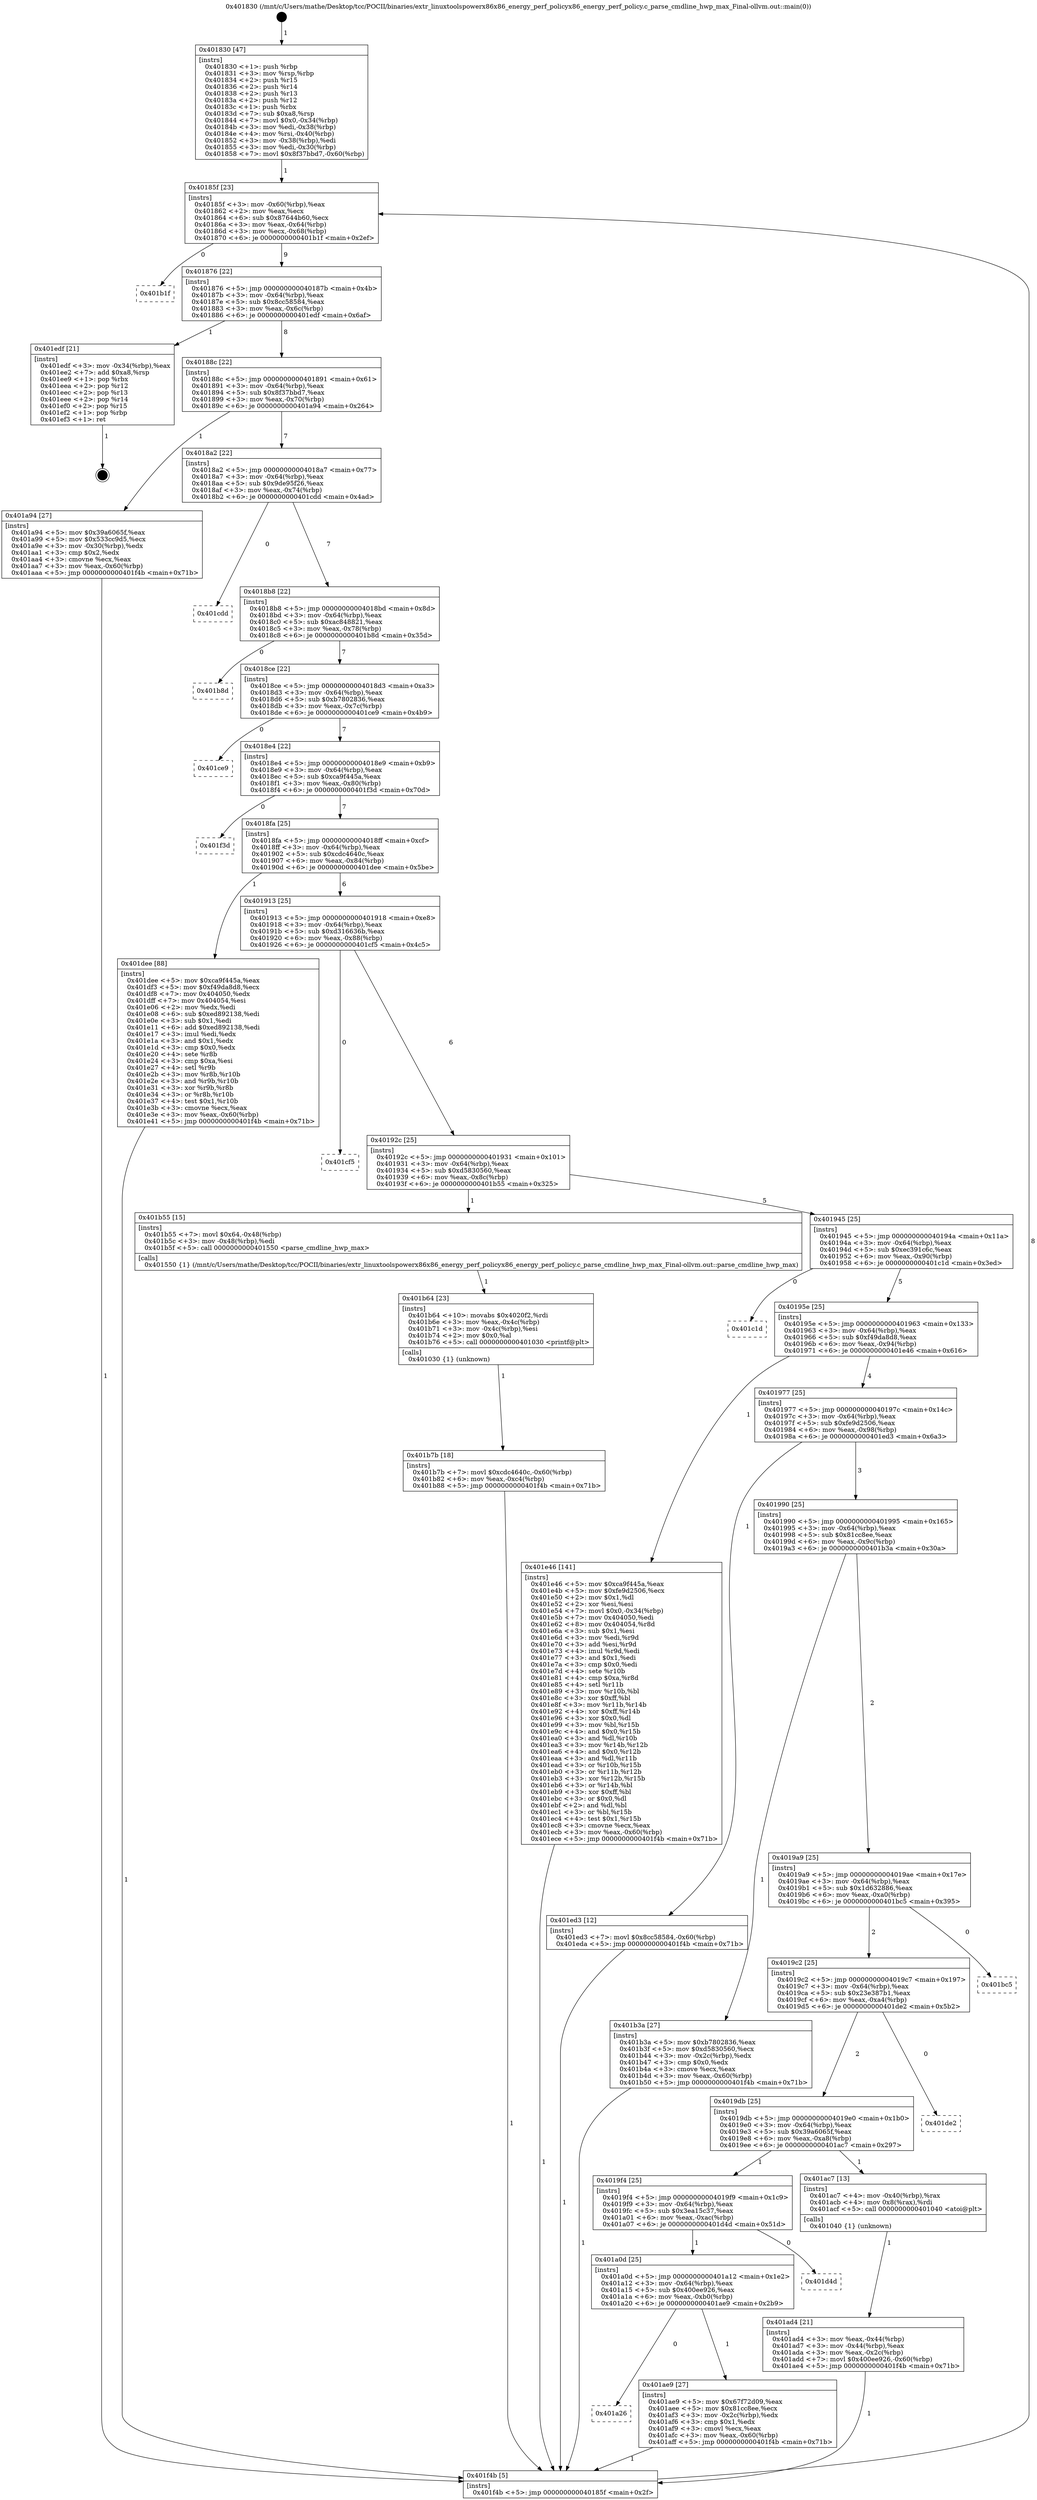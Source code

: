 digraph "0x401830" {
  label = "0x401830 (/mnt/c/Users/mathe/Desktop/tcc/POCII/binaries/extr_linuxtoolspowerx86x86_energy_perf_policyx86_energy_perf_policy.c_parse_cmdline_hwp_max_Final-ollvm.out::main(0))"
  labelloc = "t"
  node[shape=record]

  Entry [label="",width=0.3,height=0.3,shape=circle,fillcolor=black,style=filled]
  "0x40185f" [label="{
     0x40185f [23]\l
     | [instrs]\l
     &nbsp;&nbsp;0x40185f \<+3\>: mov -0x60(%rbp),%eax\l
     &nbsp;&nbsp;0x401862 \<+2\>: mov %eax,%ecx\l
     &nbsp;&nbsp;0x401864 \<+6\>: sub $0x87644b60,%ecx\l
     &nbsp;&nbsp;0x40186a \<+3\>: mov %eax,-0x64(%rbp)\l
     &nbsp;&nbsp;0x40186d \<+3\>: mov %ecx,-0x68(%rbp)\l
     &nbsp;&nbsp;0x401870 \<+6\>: je 0000000000401b1f \<main+0x2ef\>\l
  }"]
  "0x401b1f" [label="{
     0x401b1f\l
  }", style=dashed]
  "0x401876" [label="{
     0x401876 [22]\l
     | [instrs]\l
     &nbsp;&nbsp;0x401876 \<+5\>: jmp 000000000040187b \<main+0x4b\>\l
     &nbsp;&nbsp;0x40187b \<+3\>: mov -0x64(%rbp),%eax\l
     &nbsp;&nbsp;0x40187e \<+5\>: sub $0x8cc58584,%eax\l
     &nbsp;&nbsp;0x401883 \<+3\>: mov %eax,-0x6c(%rbp)\l
     &nbsp;&nbsp;0x401886 \<+6\>: je 0000000000401edf \<main+0x6af\>\l
  }"]
  Exit [label="",width=0.3,height=0.3,shape=circle,fillcolor=black,style=filled,peripheries=2]
  "0x401edf" [label="{
     0x401edf [21]\l
     | [instrs]\l
     &nbsp;&nbsp;0x401edf \<+3\>: mov -0x34(%rbp),%eax\l
     &nbsp;&nbsp;0x401ee2 \<+7\>: add $0xa8,%rsp\l
     &nbsp;&nbsp;0x401ee9 \<+1\>: pop %rbx\l
     &nbsp;&nbsp;0x401eea \<+2\>: pop %r12\l
     &nbsp;&nbsp;0x401eec \<+2\>: pop %r13\l
     &nbsp;&nbsp;0x401eee \<+2\>: pop %r14\l
     &nbsp;&nbsp;0x401ef0 \<+2\>: pop %r15\l
     &nbsp;&nbsp;0x401ef2 \<+1\>: pop %rbp\l
     &nbsp;&nbsp;0x401ef3 \<+1\>: ret\l
  }"]
  "0x40188c" [label="{
     0x40188c [22]\l
     | [instrs]\l
     &nbsp;&nbsp;0x40188c \<+5\>: jmp 0000000000401891 \<main+0x61\>\l
     &nbsp;&nbsp;0x401891 \<+3\>: mov -0x64(%rbp),%eax\l
     &nbsp;&nbsp;0x401894 \<+5\>: sub $0x8f37bbd7,%eax\l
     &nbsp;&nbsp;0x401899 \<+3\>: mov %eax,-0x70(%rbp)\l
     &nbsp;&nbsp;0x40189c \<+6\>: je 0000000000401a94 \<main+0x264\>\l
  }"]
  "0x401b7b" [label="{
     0x401b7b [18]\l
     | [instrs]\l
     &nbsp;&nbsp;0x401b7b \<+7\>: movl $0xcdc4640c,-0x60(%rbp)\l
     &nbsp;&nbsp;0x401b82 \<+6\>: mov %eax,-0xc4(%rbp)\l
     &nbsp;&nbsp;0x401b88 \<+5\>: jmp 0000000000401f4b \<main+0x71b\>\l
  }"]
  "0x401a94" [label="{
     0x401a94 [27]\l
     | [instrs]\l
     &nbsp;&nbsp;0x401a94 \<+5\>: mov $0x39a6065f,%eax\l
     &nbsp;&nbsp;0x401a99 \<+5\>: mov $0x533cc9d5,%ecx\l
     &nbsp;&nbsp;0x401a9e \<+3\>: mov -0x30(%rbp),%edx\l
     &nbsp;&nbsp;0x401aa1 \<+3\>: cmp $0x2,%edx\l
     &nbsp;&nbsp;0x401aa4 \<+3\>: cmovne %ecx,%eax\l
     &nbsp;&nbsp;0x401aa7 \<+3\>: mov %eax,-0x60(%rbp)\l
     &nbsp;&nbsp;0x401aaa \<+5\>: jmp 0000000000401f4b \<main+0x71b\>\l
  }"]
  "0x4018a2" [label="{
     0x4018a2 [22]\l
     | [instrs]\l
     &nbsp;&nbsp;0x4018a2 \<+5\>: jmp 00000000004018a7 \<main+0x77\>\l
     &nbsp;&nbsp;0x4018a7 \<+3\>: mov -0x64(%rbp),%eax\l
     &nbsp;&nbsp;0x4018aa \<+5\>: sub $0x9de95f26,%eax\l
     &nbsp;&nbsp;0x4018af \<+3\>: mov %eax,-0x74(%rbp)\l
     &nbsp;&nbsp;0x4018b2 \<+6\>: je 0000000000401cdd \<main+0x4ad\>\l
  }"]
  "0x401f4b" [label="{
     0x401f4b [5]\l
     | [instrs]\l
     &nbsp;&nbsp;0x401f4b \<+5\>: jmp 000000000040185f \<main+0x2f\>\l
  }"]
  "0x401830" [label="{
     0x401830 [47]\l
     | [instrs]\l
     &nbsp;&nbsp;0x401830 \<+1\>: push %rbp\l
     &nbsp;&nbsp;0x401831 \<+3\>: mov %rsp,%rbp\l
     &nbsp;&nbsp;0x401834 \<+2\>: push %r15\l
     &nbsp;&nbsp;0x401836 \<+2\>: push %r14\l
     &nbsp;&nbsp;0x401838 \<+2\>: push %r13\l
     &nbsp;&nbsp;0x40183a \<+2\>: push %r12\l
     &nbsp;&nbsp;0x40183c \<+1\>: push %rbx\l
     &nbsp;&nbsp;0x40183d \<+7\>: sub $0xa8,%rsp\l
     &nbsp;&nbsp;0x401844 \<+7\>: movl $0x0,-0x34(%rbp)\l
     &nbsp;&nbsp;0x40184b \<+3\>: mov %edi,-0x38(%rbp)\l
     &nbsp;&nbsp;0x40184e \<+4\>: mov %rsi,-0x40(%rbp)\l
     &nbsp;&nbsp;0x401852 \<+3\>: mov -0x38(%rbp),%edi\l
     &nbsp;&nbsp;0x401855 \<+3\>: mov %edi,-0x30(%rbp)\l
     &nbsp;&nbsp;0x401858 \<+7\>: movl $0x8f37bbd7,-0x60(%rbp)\l
  }"]
  "0x401b64" [label="{
     0x401b64 [23]\l
     | [instrs]\l
     &nbsp;&nbsp;0x401b64 \<+10\>: movabs $0x4020f2,%rdi\l
     &nbsp;&nbsp;0x401b6e \<+3\>: mov %eax,-0x4c(%rbp)\l
     &nbsp;&nbsp;0x401b71 \<+3\>: mov -0x4c(%rbp),%esi\l
     &nbsp;&nbsp;0x401b74 \<+2\>: mov $0x0,%al\l
     &nbsp;&nbsp;0x401b76 \<+5\>: call 0000000000401030 \<printf@plt\>\l
     | [calls]\l
     &nbsp;&nbsp;0x401030 \{1\} (unknown)\l
  }"]
  "0x401cdd" [label="{
     0x401cdd\l
  }", style=dashed]
  "0x4018b8" [label="{
     0x4018b8 [22]\l
     | [instrs]\l
     &nbsp;&nbsp;0x4018b8 \<+5\>: jmp 00000000004018bd \<main+0x8d\>\l
     &nbsp;&nbsp;0x4018bd \<+3\>: mov -0x64(%rbp),%eax\l
     &nbsp;&nbsp;0x4018c0 \<+5\>: sub $0xac848821,%eax\l
     &nbsp;&nbsp;0x4018c5 \<+3\>: mov %eax,-0x78(%rbp)\l
     &nbsp;&nbsp;0x4018c8 \<+6\>: je 0000000000401b8d \<main+0x35d\>\l
  }"]
  "0x401a26" [label="{
     0x401a26\l
  }", style=dashed]
  "0x401b8d" [label="{
     0x401b8d\l
  }", style=dashed]
  "0x4018ce" [label="{
     0x4018ce [22]\l
     | [instrs]\l
     &nbsp;&nbsp;0x4018ce \<+5\>: jmp 00000000004018d3 \<main+0xa3\>\l
     &nbsp;&nbsp;0x4018d3 \<+3\>: mov -0x64(%rbp),%eax\l
     &nbsp;&nbsp;0x4018d6 \<+5\>: sub $0xb7802836,%eax\l
     &nbsp;&nbsp;0x4018db \<+3\>: mov %eax,-0x7c(%rbp)\l
     &nbsp;&nbsp;0x4018de \<+6\>: je 0000000000401ce9 \<main+0x4b9\>\l
  }"]
  "0x401ae9" [label="{
     0x401ae9 [27]\l
     | [instrs]\l
     &nbsp;&nbsp;0x401ae9 \<+5\>: mov $0x67f72d09,%eax\l
     &nbsp;&nbsp;0x401aee \<+5\>: mov $0x81cc8ee,%ecx\l
     &nbsp;&nbsp;0x401af3 \<+3\>: mov -0x2c(%rbp),%edx\l
     &nbsp;&nbsp;0x401af6 \<+3\>: cmp $0x1,%edx\l
     &nbsp;&nbsp;0x401af9 \<+3\>: cmovl %ecx,%eax\l
     &nbsp;&nbsp;0x401afc \<+3\>: mov %eax,-0x60(%rbp)\l
     &nbsp;&nbsp;0x401aff \<+5\>: jmp 0000000000401f4b \<main+0x71b\>\l
  }"]
  "0x401ce9" [label="{
     0x401ce9\l
  }", style=dashed]
  "0x4018e4" [label="{
     0x4018e4 [22]\l
     | [instrs]\l
     &nbsp;&nbsp;0x4018e4 \<+5\>: jmp 00000000004018e9 \<main+0xb9\>\l
     &nbsp;&nbsp;0x4018e9 \<+3\>: mov -0x64(%rbp),%eax\l
     &nbsp;&nbsp;0x4018ec \<+5\>: sub $0xca9f445a,%eax\l
     &nbsp;&nbsp;0x4018f1 \<+3\>: mov %eax,-0x80(%rbp)\l
     &nbsp;&nbsp;0x4018f4 \<+6\>: je 0000000000401f3d \<main+0x70d\>\l
  }"]
  "0x401a0d" [label="{
     0x401a0d [25]\l
     | [instrs]\l
     &nbsp;&nbsp;0x401a0d \<+5\>: jmp 0000000000401a12 \<main+0x1e2\>\l
     &nbsp;&nbsp;0x401a12 \<+3\>: mov -0x64(%rbp),%eax\l
     &nbsp;&nbsp;0x401a15 \<+5\>: sub $0x400ee926,%eax\l
     &nbsp;&nbsp;0x401a1a \<+6\>: mov %eax,-0xb0(%rbp)\l
     &nbsp;&nbsp;0x401a20 \<+6\>: je 0000000000401ae9 \<main+0x2b9\>\l
  }"]
  "0x401f3d" [label="{
     0x401f3d\l
  }", style=dashed]
  "0x4018fa" [label="{
     0x4018fa [25]\l
     | [instrs]\l
     &nbsp;&nbsp;0x4018fa \<+5\>: jmp 00000000004018ff \<main+0xcf\>\l
     &nbsp;&nbsp;0x4018ff \<+3\>: mov -0x64(%rbp),%eax\l
     &nbsp;&nbsp;0x401902 \<+5\>: sub $0xcdc4640c,%eax\l
     &nbsp;&nbsp;0x401907 \<+6\>: mov %eax,-0x84(%rbp)\l
     &nbsp;&nbsp;0x40190d \<+6\>: je 0000000000401dee \<main+0x5be\>\l
  }"]
  "0x401d4d" [label="{
     0x401d4d\l
  }", style=dashed]
  "0x401dee" [label="{
     0x401dee [88]\l
     | [instrs]\l
     &nbsp;&nbsp;0x401dee \<+5\>: mov $0xca9f445a,%eax\l
     &nbsp;&nbsp;0x401df3 \<+5\>: mov $0xf49da8d8,%ecx\l
     &nbsp;&nbsp;0x401df8 \<+7\>: mov 0x404050,%edx\l
     &nbsp;&nbsp;0x401dff \<+7\>: mov 0x404054,%esi\l
     &nbsp;&nbsp;0x401e06 \<+2\>: mov %edx,%edi\l
     &nbsp;&nbsp;0x401e08 \<+6\>: sub $0xed892138,%edi\l
     &nbsp;&nbsp;0x401e0e \<+3\>: sub $0x1,%edi\l
     &nbsp;&nbsp;0x401e11 \<+6\>: add $0xed892138,%edi\l
     &nbsp;&nbsp;0x401e17 \<+3\>: imul %edi,%edx\l
     &nbsp;&nbsp;0x401e1a \<+3\>: and $0x1,%edx\l
     &nbsp;&nbsp;0x401e1d \<+3\>: cmp $0x0,%edx\l
     &nbsp;&nbsp;0x401e20 \<+4\>: sete %r8b\l
     &nbsp;&nbsp;0x401e24 \<+3\>: cmp $0xa,%esi\l
     &nbsp;&nbsp;0x401e27 \<+4\>: setl %r9b\l
     &nbsp;&nbsp;0x401e2b \<+3\>: mov %r8b,%r10b\l
     &nbsp;&nbsp;0x401e2e \<+3\>: and %r9b,%r10b\l
     &nbsp;&nbsp;0x401e31 \<+3\>: xor %r9b,%r8b\l
     &nbsp;&nbsp;0x401e34 \<+3\>: or %r8b,%r10b\l
     &nbsp;&nbsp;0x401e37 \<+4\>: test $0x1,%r10b\l
     &nbsp;&nbsp;0x401e3b \<+3\>: cmovne %ecx,%eax\l
     &nbsp;&nbsp;0x401e3e \<+3\>: mov %eax,-0x60(%rbp)\l
     &nbsp;&nbsp;0x401e41 \<+5\>: jmp 0000000000401f4b \<main+0x71b\>\l
  }"]
  "0x401913" [label="{
     0x401913 [25]\l
     | [instrs]\l
     &nbsp;&nbsp;0x401913 \<+5\>: jmp 0000000000401918 \<main+0xe8\>\l
     &nbsp;&nbsp;0x401918 \<+3\>: mov -0x64(%rbp),%eax\l
     &nbsp;&nbsp;0x40191b \<+5\>: sub $0xd316636b,%eax\l
     &nbsp;&nbsp;0x401920 \<+6\>: mov %eax,-0x88(%rbp)\l
     &nbsp;&nbsp;0x401926 \<+6\>: je 0000000000401cf5 \<main+0x4c5\>\l
  }"]
  "0x401ad4" [label="{
     0x401ad4 [21]\l
     | [instrs]\l
     &nbsp;&nbsp;0x401ad4 \<+3\>: mov %eax,-0x44(%rbp)\l
     &nbsp;&nbsp;0x401ad7 \<+3\>: mov -0x44(%rbp),%eax\l
     &nbsp;&nbsp;0x401ada \<+3\>: mov %eax,-0x2c(%rbp)\l
     &nbsp;&nbsp;0x401add \<+7\>: movl $0x400ee926,-0x60(%rbp)\l
     &nbsp;&nbsp;0x401ae4 \<+5\>: jmp 0000000000401f4b \<main+0x71b\>\l
  }"]
  "0x401cf5" [label="{
     0x401cf5\l
  }", style=dashed]
  "0x40192c" [label="{
     0x40192c [25]\l
     | [instrs]\l
     &nbsp;&nbsp;0x40192c \<+5\>: jmp 0000000000401931 \<main+0x101\>\l
     &nbsp;&nbsp;0x401931 \<+3\>: mov -0x64(%rbp),%eax\l
     &nbsp;&nbsp;0x401934 \<+5\>: sub $0xd5830560,%eax\l
     &nbsp;&nbsp;0x401939 \<+6\>: mov %eax,-0x8c(%rbp)\l
     &nbsp;&nbsp;0x40193f \<+6\>: je 0000000000401b55 \<main+0x325\>\l
  }"]
  "0x4019f4" [label="{
     0x4019f4 [25]\l
     | [instrs]\l
     &nbsp;&nbsp;0x4019f4 \<+5\>: jmp 00000000004019f9 \<main+0x1c9\>\l
     &nbsp;&nbsp;0x4019f9 \<+3\>: mov -0x64(%rbp),%eax\l
     &nbsp;&nbsp;0x4019fc \<+5\>: sub $0x3ea15c37,%eax\l
     &nbsp;&nbsp;0x401a01 \<+6\>: mov %eax,-0xac(%rbp)\l
     &nbsp;&nbsp;0x401a07 \<+6\>: je 0000000000401d4d \<main+0x51d\>\l
  }"]
  "0x401b55" [label="{
     0x401b55 [15]\l
     | [instrs]\l
     &nbsp;&nbsp;0x401b55 \<+7\>: movl $0x64,-0x48(%rbp)\l
     &nbsp;&nbsp;0x401b5c \<+3\>: mov -0x48(%rbp),%edi\l
     &nbsp;&nbsp;0x401b5f \<+5\>: call 0000000000401550 \<parse_cmdline_hwp_max\>\l
     | [calls]\l
     &nbsp;&nbsp;0x401550 \{1\} (/mnt/c/Users/mathe/Desktop/tcc/POCII/binaries/extr_linuxtoolspowerx86x86_energy_perf_policyx86_energy_perf_policy.c_parse_cmdline_hwp_max_Final-ollvm.out::parse_cmdline_hwp_max)\l
  }"]
  "0x401945" [label="{
     0x401945 [25]\l
     | [instrs]\l
     &nbsp;&nbsp;0x401945 \<+5\>: jmp 000000000040194a \<main+0x11a\>\l
     &nbsp;&nbsp;0x40194a \<+3\>: mov -0x64(%rbp),%eax\l
     &nbsp;&nbsp;0x40194d \<+5\>: sub $0xec391c6c,%eax\l
     &nbsp;&nbsp;0x401952 \<+6\>: mov %eax,-0x90(%rbp)\l
     &nbsp;&nbsp;0x401958 \<+6\>: je 0000000000401c1d \<main+0x3ed\>\l
  }"]
  "0x401ac7" [label="{
     0x401ac7 [13]\l
     | [instrs]\l
     &nbsp;&nbsp;0x401ac7 \<+4\>: mov -0x40(%rbp),%rax\l
     &nbsp;&nbsp;0x401acb \<+4\>: mov 0x8(%rax),%rdi\l
     &nbsp;&nbsp;0x401acf \<+5\>: call 0000000000401040 \<atoi@plt\>\l
     | [calls]\l
     &nbsp;&nbsp;0x401040 \{1\} (unknown)\l
  }"]
  "0x401c1d" [label="{
     0x401c1d\l
  }", style=dashed]
  "0x40195e" [label="{
     0x40195e [25]\l
     | [instrs]\l
     &nbsp;&nbsp;0x40195e \<+5\>: jmp 0000000000401963 \<main+0x133\>\l
     &nbsp;&nbsp;0x401963 \<+3\>: mov -0x64(%rbp),%eax\l
     &nbsp;&nbsp;0x401966 \<+5\>: sub $0xf49da8d8,%eax\l
     &nbsp;&nbsp;0x40196b \<+6\>: mov %eax,-0x94(%rbp)\l
     &nbsp;&nbsp;0x401971 \<+6\>: je 0000000000401e46 \<main+0x616\>\l
  }"]
  "0x4019db" [label="{
     0x4019db [25]\l
     | [instrs]\l
     &nbsp;&nbsp;0x4019db \<+5\>: jmp 00000000004019e0 \<main+0x1b0\>\l
     &nbsp;&nbsp;0x4019e0 \<+3\>: mov -0x64(%rbp),%eax\l
     &nbsp;&nbsp;0x4019e3 \<+5\>: sub $0x39a6065f,%eax\l
     &nbsp;&nbsp;0x4019e8 \<+6\>: mov %eax,-0xa8(%rbp)\l
     &nbsp;&nbsp;0x4019ee \<+6\>: je 0000000000401ac7 \<main+0x297\>\l
  }"]
  "0x401e46" [label="{
     0x401e46 [141]\l
     | [instrs]\l
     &nbsp;&nbsp;0x401e46 \<+5\>: mov $0xca9f445a,%eax\l
     &nbsp;&nbsp;0x401e4b \<+5\>: mov $0xfe9d2506,%ecx\l
     &nbsp;&nbsp;0x401e50 \<+2\>: mov $0x1,%dl\l
     &nbsp;&nbsp;0x401e52 \<+2\>: xor %esi,%esi\l
     &nbsp;&nbsp;0x401e54 \<+7\>: movl $0x0,-0x34(%rbp)\l
     &nbsp;&nbsp;0x401e5b \<+7\>: mov 0x404050,%edi\l
     &nbsp;&nbsp;0x401e62 \<+8\>: mov 0x404054,%r8d\l
     &nbsp;&nbsp;0x401e6a \<+3\>: sub $0x1,%esi\l
     &nbsp;&nbsp;0x401e6d \<+3\>: mov %edi,%r9d\l
     &nbsp;&nbsp;0x401e70 \<+3\>: add %esi,%r9d\l
     &nbsp;&nbsp;0x401e73 \<+4\>: imul %r9d,%edi\l
     &nbsp;&nbsp;0x401e77 \<+3\>: and $0x1,%edi\l
     &nbsp;&nbsp;0x401e7a \<+3\>: cmp $0x0,%edi\l
     &nbsp;&nbsp;0x401e7d \<+4\>: sete %r10b\l
     &nbsp;&nbsp;0x401e81 \<+4\>: cmp $0xa,%r8d\l
     &nbsp;&nbsp;0x401e85 \<+4\>: setl %r11b\l
     &nbsp;&nbsp;0x401e89 \<+3\>: mov %r10b,%bl\l
     &nbsp;&nbsp;0x401e8c \<+3\>: xor $0xff,%bl\l
     &nbsp;&nbsp;0x401e8f \<+3\>: mov %r11b,%r14b\l
     &nbsp;&nbsp;0x401e92 \<+4\>: xor $0xff,%r14b\l
     &nbsp;&nbsp;0x401e96 \<+3\>: xor $0x0,%dl\l
     &nbsp;&nbsp;0x401e99 \<+3\>: mov %bl,%r15b\l
     &nbsp;&nbsp;0x401e9c \<+4\>: and $0x0,%r15b\l
     &nbsp;&nbsp;0x401ea0 \<+3\>: and %dl,%r10b\l
     &nbsp;&nbsp;0x401ea3 \<+3\>: mov %r14b,%r12b\l
     &nbsp;&nbsp;0x401ea6 \<+4\>: and $0x0,%r12b\l
     &nbsp;&nbsp;0x401eaa \<+3\>: and %dl,%r11b\l
     &nbsp;&nbsp;0x401ead \<+3\>: or %r10b,%r15b\l
     &nbsp;&nbsp;0x401eb0 \<+3\>: or %r11b,%r12b\l
     &nbsp;&nbsp;0x401eb3 \<+3\>: xor %r12b,%r15b\l
     &nbsp;&nbsp;0x401eb6 \<+3\>: or %r14b,%bl\l
     &nbsp;&nbsp;0x401eb9 \<+3\>: xor $0xff,%bl\l
     &nbsp;&nbsp;0x401ebc \<+3\>: or $0x0,%dl\l
     &nbsp;&nbsp;0x401ebf \<+2\>: and %dl,%bl\l
     &nbsp;&nbsp;0x401ec1 \<+3\>: or %bl,%r15b\l
     &nbsp;&nbsp;0x401ec4 \<+4\>: test $0x1,%r15b\l
     &nbsp;&nbsp;0x401ec8 \<+3\>: cmovne %ecx,%eax\l
     &nbsp;&nbsp;0x401ecb \<+3\>: mov %eax,-0x60(%rbp)\l
     &nbsp;&nbsp;0x401ece \<+5\>: jmp 0000000000401f4b \<main+0x71b\>\l
  }"]
  "0x401977" [label="{
     0x401977 [25]\l
     | [instrs]\l
     &nbsp;&nbsp;0x401977 \<+5\>: jmp 000000000040197c \<main+0x14c\>\l
     &nbsp;&nbsp;0x40197c \<+3\>: mov -0x64(%rbp),%eax\l
     &nbsp;&nbsp;0x40197f \<+5\>: sub $0xfe9d2506,%eax\l
     &nbsp;&nbsp;0x401984 \<+6\>: mov %eax,-0x98(%rbp)\l
     &nbsp;&nbsp;0x40198a \<+6\>: je 0000000000401ed3 \<main+0x6a3\>\l
  }"]
  "0x401de2" [label="{
     0x401de2\l
  }", style=dashed]
  "0x401ed3" [label="{
     0x401ed3 [12]\l
     | [instrs]\l
     &nbsp;&nbsp;0x401ed3 \<+7\>: movl $0x8cc58584,-0x60(%rbp)\l
     &nbsp;&nbsp;0x401eda \<+5\>: jmp 0000000000401f4b \<main+0x71b\>\l
  }"]
  "0x401990" [label="{
     0x401990 [25]\l
     | [instrs]\l
     &nbsp;&nbsp;0x401990 \<+5\>: jmp 0000000000401995 \<main+0x165\>\l
     &nbsp;&nbsp;0x401995 \<+3\>: mov -0x64(%rbp),%eax\l
     &nbsp;&nbsp;0x401998 \<+5\>: sub $0x81cc8ee,%eax\l
     &nbsp;&nbsp;0x40199d \<+6\>: mov %eax,-0x9c(%rbp)\l
     &nbsp;&nbsp;0x4019a3 \<+6\>: je 0000000000401b3a \<main+0x30a\>\l
  }"]
  "0x4019c2" [label="{
     0x4019c2 [25]\l
     | [instrs]\l
     &nbsp;&nbsp;0x4019c2 \<+5\>: jmp 00000000004019c7 \<main+0x197\>\l
     &nbsp;&nbsp;0x4019c7 \<+3\>: mov -0x64(%rbp),%eax\l
     &nbsp;&nbsp;0x4019ca \<+5\>: sub $0x23e387b1,%eax\l
     &nbsp;&nbsp;0x4019cf \<+6\>: mov %eax,-0xa4(%rbp)\l
     &nbsp;&nbsp;0x4019d5 \<+6\>: je 0000000000401de2 \<main+0x5b2\>\l
  }"]
  "0x401b3a" [label="{
     0x401b3a [27]\l
     | [instrs]\l
     &nbsp;&nbsp;0x401b3a \<+5\>: mov $0xb7802836,%eax\l
     &nbsp;&nbsp;0x401b3f \<+5\>: mov $0xd5830560,%ecx\l
     &nbsp;&nbsp;0x401b44 \<+3\>: mov -0x2c(%rbp),%edx\l
     &nbsp;&nbsp;0x401b47 \<+3\>: cmp $0x0,%edx\l
     &nbsp;&nbsp;0x401b4a \<+3\>: cmove %ecx,%eax\l
     &nbsp;&nbsp;0x401b4d \<+3\>: mov %eax,-0x60(%rbp)\l
     &nbsp;&nbsp;0x401b50 \<+5\>: jmp 0000000000401f4b \<main+0x71b\>\l
  }"]
  "0x4019a9" [label="{
     0x4019a9 [25]\l
     | [instrs]\l
     &nbsp;&nbsp;0x4019a9 \<+5\>: jmp 00000000004019ae \<main+0x17e\>\l
     &nbsp;&nbsp;0x4019ae \<+3\>: mov -0x64(%rbp),%eax\l
     &nbsp;&nbsp;0x4019b1 \<+5\>: sub $0x1d632886,%eax\l
     &nbsp;&nbsp;0x4019b6 \<+6\>: mov %eax,-0xa0(%rbp)\l
     &nbsp;&nbsp;0x4019bc \<+6\>: je 0000000000401bc5 \<main+0x395\>\l
  }"]
  "0x401bc5" [label="{
     0x401bc5\l
  }", style=dashed]
  Entry -> "0x401830" [label=" 1"]
  "0x40185f" -> "0x401b1f" [label=" 0"]
  "0x40185f" -> "0x401876" [label=" 9"]
  "0x401edf" -> Exit [label=" 1"]
  "0x401876" -> "0x401edf" [label=" 1"]
  "0x401876" -> "0x40188c" [label=" 8"]
  "0x401ed3" -> "0x401f4b" [label=" 1"]
  "0x40188c" -> "0x401a94" [label=" 1"]
  "0x40188c" -> "0x4018a2" [label=" 7"]
  "0x401a94" -> "0x401f4b" [label=" 1"]
  "0x401830" -> "0x40185f" [label=" 1"]
  "0x401f4b" -> "0x40185f" [label=" 8"]
  "0x401e46" -> "0x401f4b" [label=" 1"]
  "0x4018a2" -> "0x401cdd" [label=" 0"]
  "0x4018a2" -> "0x4018b8" [label=" 7"]
  "0x401dee" -> "0x401f4b" [label=" 1"]
  "0x4018b8" -> "0x401b8d" [label=" 0"]
  "0x4018b8" -> "0x4018ce" [label=" 7"]
  "0x401b7b" -> "0x401f4b" [label=" 1"]
  "0x4018ce" -> "0x401ce9" [label=" 0"]
  "0x4018ce" -> "0x4018e4" [label=" 7"]
  "0x401b64" -> "0x401b7b" [label=" 1"]
  "0x4018e4" -> "0x401f3d" [label=" 0"]
  "0x4018e4" -> "0x4018fa" [label=" 7"]
  "0x401b3a" -> "0x401f4b" [label=" 1"]
  "0x4018fa" -> "0x401dee" [label=" 1"]
  "0x4018fa" -> "0x401913" [label=" 6"]
  "0x401ae9" -> "0x401f4b" [label=" 1"]
  "0x401913" -> "0x401cf5" [label=" 0"]
  "0x401913" -> "0x40192c" [label=" 6"]
  "0x401a0d" -> "0x401ae9" [label=" 1"]
  "0x40192c" -> "0x401b55" [label=" 1"]
  "0x40192c" -> "0x401945" [label=" 5"]
  "0x401b55" -> "0x401b64" [label=" 1"]
  "0x401945" -> "0x401c1d" [label=" 0"]
  "0x401945" -> "0x40195e" [label=" 5"]
  "0x4019f4" -> "0x401a0d" [label=" 1"]
  "0x40195e" -> "0x401e46" [label=" 1"]
  "0x40195e" -> "0x401977" [label=" 4"]
  "0x401a0d" -> "0x401a26" [label=" 0"]
  "0x401977" -> "0x401ed3" [label=" 1"]
  "0x401977" -> "0x401990" [label=" 3"]
  "0x401ad4" -> "0x401f4b" [label=" 1"]
  "0x401990" -> "0x401b3a" [label=" 1"]
  "0x401990" -> "0x4019a9" [label=" 2"]
  "0x4019db" -> "0x4019f4" [label=" 1"]
  "0x4019a9" -> "0x401bc5" [label=" 0"]
  "0x4019a9" -> "0x4019c2" [label=" 2"]
  "0x401ac7" -> "0x401ad4" [label=" 1"]
  "0x4019c2" -> "0x401de2" [label=" 0"]
  "0x4019c2" -> "0x4019db" [label=" 2"]
  "0x4019f4" -> "0x401d4d" [label=" 0"]
  "0x4019db" -> "0x401ac7" [label=" 1"]
}
